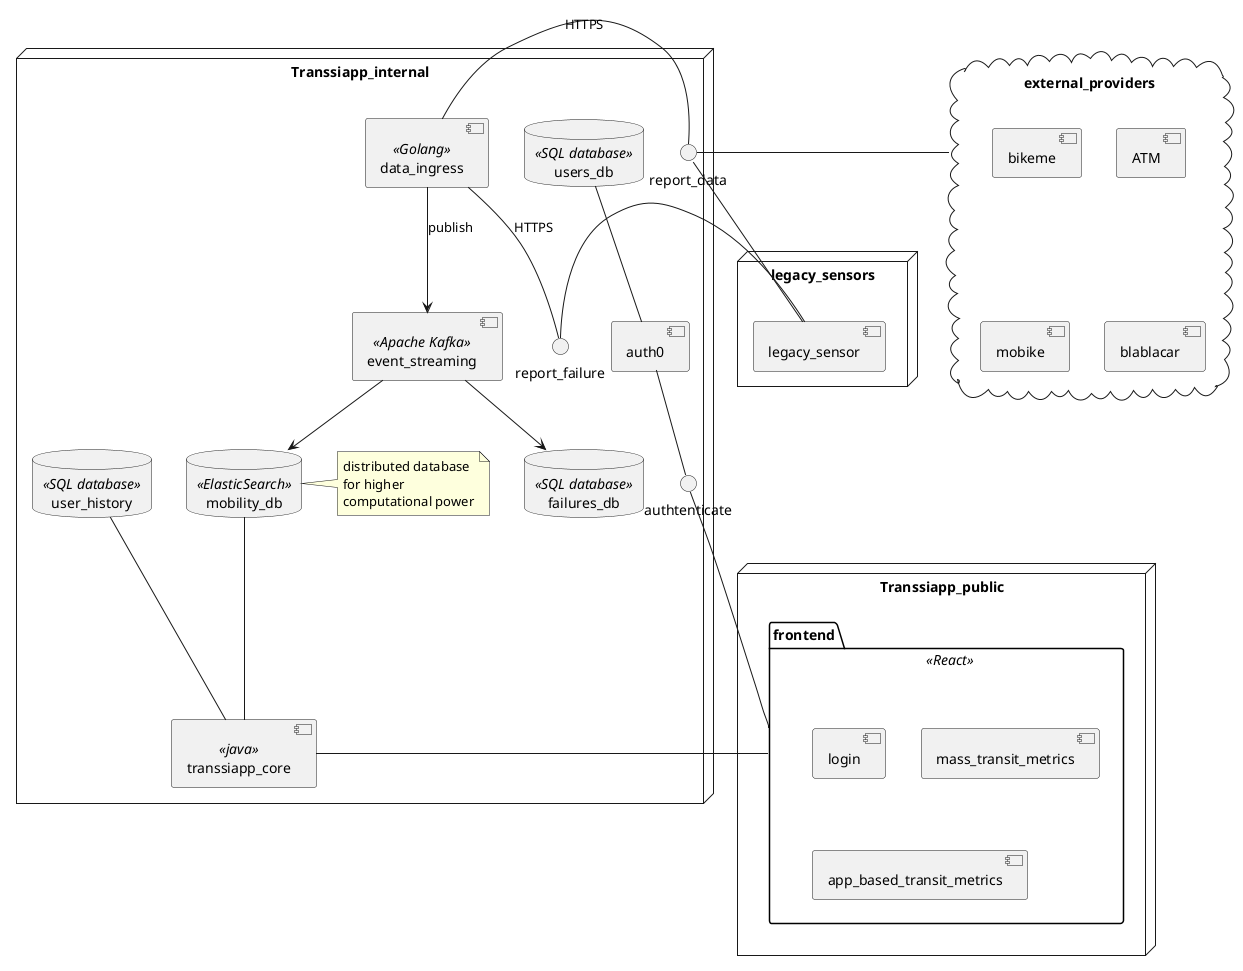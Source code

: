 @startuml TranssiApp component diagram




node Transsiapp_public{
package frontend <<React>>  { 
    [login]
    [mass_transit_metrics]
    [app_based_transit_metrics]
}
}

cloud external_providers{
    [bikeme]
    [ATM]
    [mobike]
    [blablacar]
}

node legacy_sensors {
    [legacy_sensor]
}

node Transsiapp_internal{
    [data_ingress] <<Golang>>

    [transsiapp_core] <<java>>
    database mobility_db <<ElasticSearch>>
    note right of mobility_db 
    distributed database
    for higher 
    computational power
    end note

    [event_streaming] <<Apache Kafka>>

    database user_history <<SQL database>>

    [auth0] -- authtenticate
    database users_db <<SQL database>> 
    database failures_db <<SQL database>> 

    authtenticate - frontend
    transsiapp_core - frontend

    data_ingress --> event_streaming : publish
    data_ingress - report_data: HTTPS
    data_ingress -- report_failure: HTTPS
    
    report_data - external_providers
    report_data - legacy_sensor
    report_failure - legacy_sensor

    event_streaming --> mobility_db
    event_streaming --> failures_db

    
    users_db -- auth0
    mobility_db -- transsiapp_core
    user_history -- transsiapp_core

    
}





@enduml
